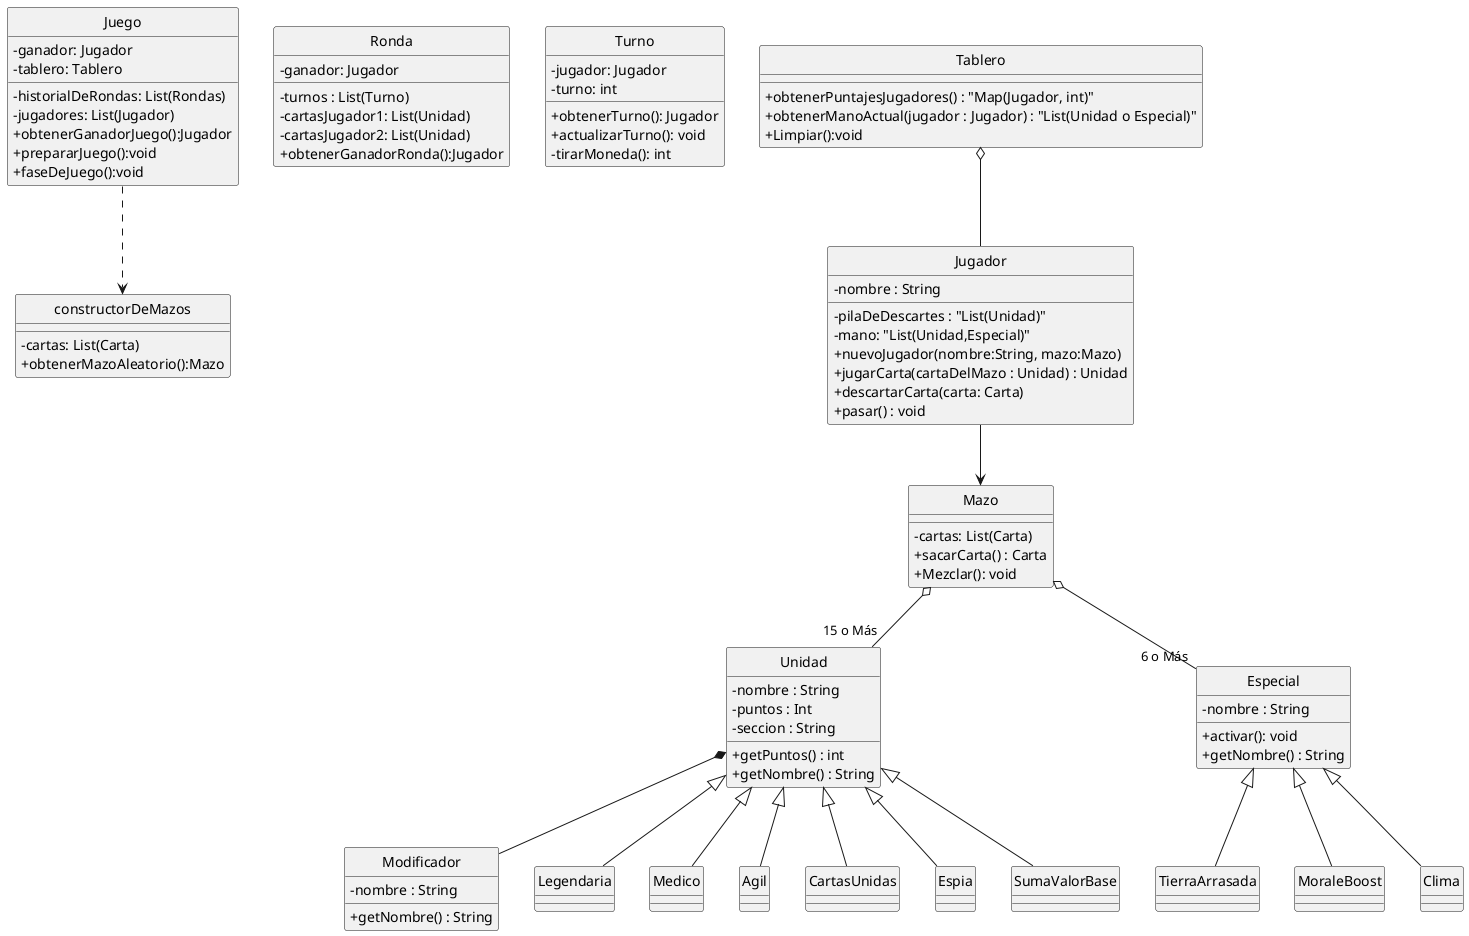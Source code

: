 @startuml
hide circle
skinparam classAttributeIconSize 0

class Juego{
    -historialDeRondas: List(Rondas)
    -jugadores: List(Jugador)
    -ganador: Jugador
    -tablero: Tablero
    +obtenerGanadorJuego():Jugador
    +prepararJuego():void
    +faseDeJuego():void
}

class Ronda{
    -ganador: Jugador
    -turnos : List(Turno)
    -cartasJugador1: List(Unidad)
    -cartasJugador2: List(Unidad)
    +obtenerGanadorRonda():Jugador
}

class Turno{
    -jugador: Jugador
    -turno: int
    +obtenerTurno(): Jugador
    +actualizarTurno(): void
    -tirarMoneda(): int
}

class Jugador {
    -nombre : String
    -pilaDeDescartes : "List(Unidad)"
    -mano: "List(Unidad,Especial)"
    +nuevoJugador(nombre:String, mazo:Mazo)
    +jugarCarta(cartaDelMazo : Unidad) : Unidad
    +descartarCarta(carta: Carta)
    +pasar() : void
}

class constructorDeMazos{
    -cartas: List(Carta)
    +obtenerMazoAleatorio():Mazo
}

class Mazo {
    -cartas: List(Carta)
    +sacarCarta() : Carta
    +Mezclar(): void
}

class Tablero {
    +obtenerPuntajesJugadores() : "Map(Jugador, int)"
    +obtenerManoActual(jugador : Jugador) : "List(Unidad o Especial)"
    +Limpiar():void
}

class Unidad {
    -nombre : String
    -puntos : Int
    -seccion : String
    +getPuntos() : int
    +getNombre() : String
}

class Especial {
    -nombre : String
    +activar(): void
    +getNombre() : String
}

class TierraArrasada extends Especial
class MoraleBoost extends Especial
class Clima extends Especial

class Modificador {
    -nombre : String
    +getNombre() : String
}

class Legendaria extends Unidad
class Medico extends Unidad
class Agil extends Unidad
class CartasUnidas extends Unidad
class Espia extends Unidad
class SumaValorBase extends Unidad

Juego ..> constructorDeMazos
Jugador --> Mazo
Tablero o-- Jugador
Mazo o-- "6 o Más" Especial
Mazo o-- "15 o Más" Unidad
Unidad *-- Modificador

@enduml
